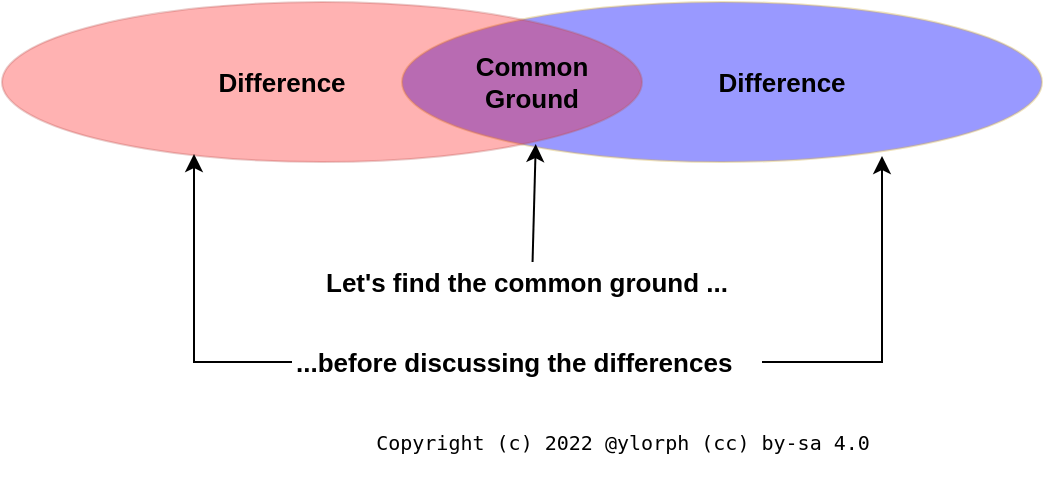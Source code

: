 <mxfile version="14.6.13" type="device"><diagram id="KILtyv0VPcPlmytmfvxx" name="Page-1"><mxGraphModel dx="517" dy="460" grid="1" gridSize="10" guides="1" tooltips="1" connect="1" arrows="1" fold="1" page="1" pageScale="1" pageWidth="1169" pageHeight="827" math="0" shadow="0"><root><mxCell id="0"/><mxCell id="1" parent="0"/><mxCell id="dQTkq1VeqJyMNKeGcz-4-2" value="" style="ellipse;whiteSpace=wrap;html=1;strokeColor=#d6b656;opacity=40;fillColor=#0000FF;" parent="1" vertex="1"><mxGeometry x="520" y="200" width="320" height="80" as="geometry"/></mxCell><mxCell id="dQTkq1VeqJyMNKeGcz-4-3" value="" style="ellipse;whiteSpace=wrap;html=1;strokeColor=#b85450;opacity=30;fillColor=#FF0000;" parent="1" vertex="1"><mxGeometry x="320" y="200" width="320" height="80" as="geometry"/></mxCell><mxCell id="dQTkq1VeqJyMNKeGcz-4-4" value="Common&lt;br style=&quot;font-size: 13px;&quot;&gt;Ground" style="text;html=1;strokeColor=none;fillColor=none;align=center;verticalAlign=middle;whiteSpace=wrap;rounded=0;fontSize=13;fontStyle=1" parent="1" vertex="1"><mxGeometry x="565" y="230" width="40" height="20" as="geometry"/></mxCell><mxCell id="dQTkq1VeqJyMNKeGcz-4-6" value="Difference" style="text;html=1;strokeColor=none;fillColor=none;align=center;verticalAlign=middle;whiteSpace=wrap;rounded=0;fontSize=13;fontStyle=1" parent="1" vertex="1"><mxGeometry x="400" y="230" width="120" height="20" as="geometry"/></mxCell><mxCell id="dQTkq1VeqJyMNKeGcz-4-7" value="Difference" style="text;html=1;strokeColor=none;fillColor=none;align=center;verticalAlign=middle;whiteSpace=wrap;rounded=0;fontSize=13;fontStyle=1" parent="1" vertex="1"><mxGeometry x="650" y="230" width="120" height="20" as="geometry"/></mxCell><mxCell id="dQTkq1VeqJyMNKeGcz-4-9" style="rounded=0;orthogonalLoop=1;jettySize=auto;html=1;entryX=0.834;entryY=0.888;entryDx=0;entryDy=0;entryPerimeter=0;" parent="1" source="dQTkq1VeqJyMNKeGcz-4-8" target="dQTkq1VeqJyMNKeGcz-4-3" edge="1"><mxGeometry relative="1" as="geometry"/></mxCell><mxCell id="dQTkq1VeqJyMNKeGcz-4-8" value="Let's find the common ground ..." style="text;html=1;strokeColor=none;fillColor=none;align=left;verticalAlign=middle;whiteSpace=wrap;rounded=0;opacity=40;fontSize=13;fontStyle=1;labelBackgroundColor=#ffffff;" parent="1" vertex="1"><mxGeometry x="480" y="330" width="210" height="20" as="geometry"/></mxCell><mxCell id="dQTkq1VeqJyMNKeGcz-4-11" style="edgeStyle=orthogonalEdgeStyle;rounded=0;orthogonalLoop=1;jettySize=auto;html=1;entryX=0.3;entryY=0.95;entryDx=0;entryDy=0;entryPerimeter=0;" parent="1" source="dQTkq1VeqJyMNKeGcz-4-10" target="dQTkq1VeqJyMNKeGcz-4-3" edge="1"><mxGeometry relative="1" as="geometry"><Array as="points"><mxPoint x="416" y="380"/></Array></mxGeometry></mxCell><mxCell id="dQTkq1VeqJyMNKeGcz-4-12" style="edgeStyle=orthogonalEdgeStyle;rounded=0;orthogonalLoop=1;jettySize=auto;html=1;entryX=0.75;entryY=0.963;entryDx=0;entryDy=0;entryPerimeter=0;" parent="1" source="dQTkq1VeqJyMNKeGcz-4-10" target="dQTkq1VeqJyMNKeGcz-4-2" edge="1"><mxGeometry relative="1" as="geometry"><Array as="points"><mxPoint x="760" y="380"/></Array></mxGeometry></mxCell><mxCell id="dQTkq1VeqJyMNKeGcz-4-10" value="...before discussing the differences" style="text;html=1;strokeColor=none;fillColor=none;align=left;verticalAlign=middle;whiteSpace=wrap;rounded=0;opacity=40;fontSize=13;fontStyle=1;labelBackgroundColor=#ffffff;" parent="1" vertex="1"><mxGeometry x="465" y="370" width="235" height="20" as="geometry"/></mxCell><mxCell id="dQTkq1VeqJyMNKeGcz-4-13" value="&lt;pre style=&quot;font-family: &amp;quot;jetbrains mono&amp;quot;, monospace; line-height: 100%; font-size: 10px;&quot;&gt;Copyright (c) 2022 @ylorph (cc) by-sa 4.0&lt;/pre&gt;" style="text;html=1;align=center;verticalAlign=middle;resizable=0;points=[];autosize=1;strokeColor=none;labelBackgroundColor=#ffffff;fontSize=10;" parent="1" vertex="1"><mxGeometry x="500" y="400" width="260" height="40" as="geometry"/></mxCell></root></mxGraphModel></diagram></mxfile>